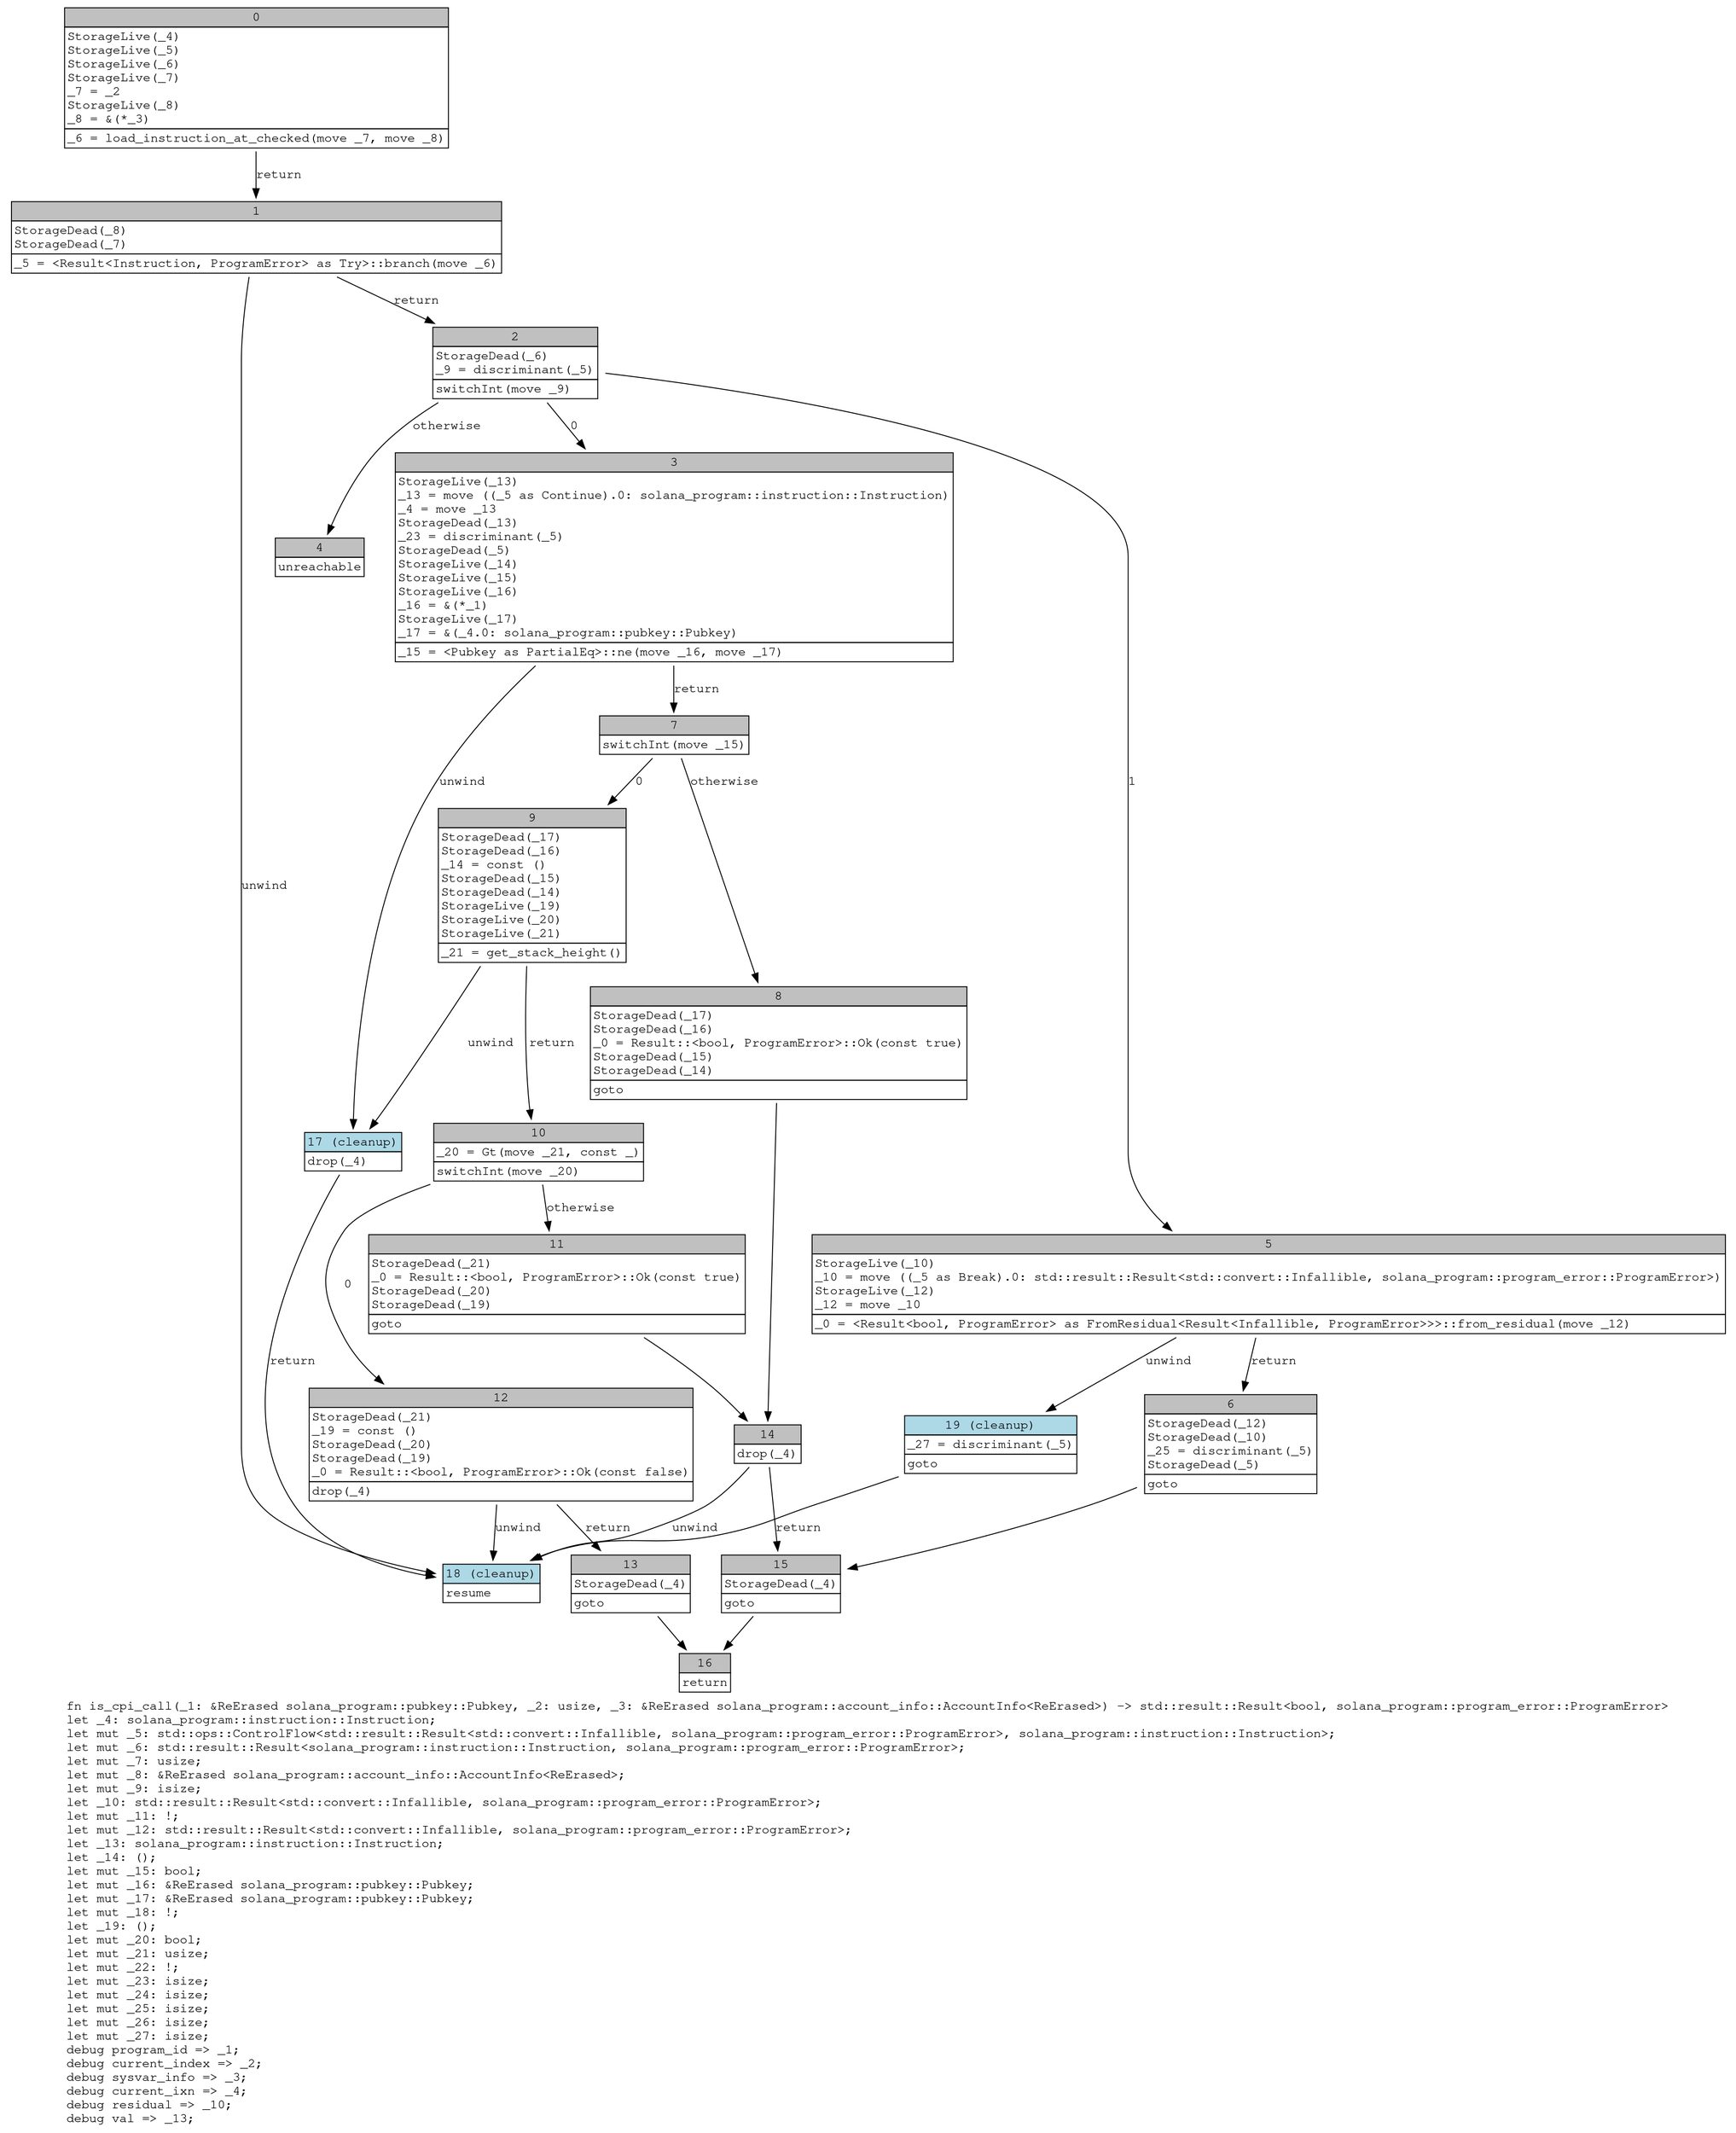 digraph Mir_0_152 {
    graph [fontname="Courier, monospace"];
    node [fontname="Courier, monospace"];
    edge [fontname="Courier, monospace"];
    label=<fn is_cpi_call(_1: &amp;ReErased solana_program::pubkey::Pubkey, _2: usize, _3: &amp;ReErased solana_program::account_info::AccountInfo&lt;ReErased&gt;) -&gt; std::result::Result&lt;bool, solana_program::program_error::ProgramError&gt;<br align="left"/>let _4: solana_program::instruction::Instruction;<br align="left"/>let mut _5: std::ops::ControlFlow&lt;std::result::Result&lt;std::convert::Infallible, solana_program::program_error::ProgramError&gt;, solana_program::instruction::Instruction&gt;;<br align="left"/>let mut _6: std::result::Result&lt;solana_program::instruction::Instruction, solana_program::program_error::ProgramError&gt;;<br align="left"/>let mut _7: usize;<br align="left"/>let mut _8: &amp;ReErased solana_program::account_info::AccountInfo&lt;ReErased&gt;;<br align="left"/>let mut _9: isize;<br align="left"/>let _10: std::result::Result&lt;std::convert::Infallible, solana_program::program_error::ProgramError&gt;;<br align="left"/>let mut _11: !;<br align="left"/>let mut _12: std::result::Result&lt;std::convert::Infallible, solana_program::program_error::ProgramError&gt;;<br align="left"/>let _13: solana_program::instruction::Instruction;<br align="left"/>let _14: ();<br align="left"/>let mut _15: bool;<br align="left"/>let mut _16: &amp;ReErased solana_program::pubkey::Pubkey;<br align="left"/>let mut _17: &amp;ReErased solana_program::pubkey::Pubkey;<br align="left"/>let mut _18: !;<br align="left"/>let _19: ();<br align="left"/>let mut _20: bool;<br align="left"/>let mut _21: usize;<br align="left"/>let mut _22: !;<br align="left"/>let mut _23: isize;<br align="left"/>let mut _24: isize;<br align="left"/>let mut _25: isize;<br align="left"/>let mut _26: isize;<br align="left"/>let mut _27: isize;<br align="left"/>debug program_id =&gt; _1;<br align="left"/>debug current_index =&gt; _2;<br align="left"/>debug sysvar_info =&gt; _3;<br align="left"/>debug current_ixn =&gt; _4;<br align="left"/>debug residual =&gt; _10;<br align="left"/>debug val =&gt; _13;<br align="left"/>>;
    bb0__0_152 [shape="none", label=<<table border="0" cellborder="1" cellspacing="0"><tr><td bgcolor="gray" align="center" colspan="1">0</td></tr><tr><td align="left" balign="left">StorageLive(_4)<br/>StorageLive(_5)<br/>StorageLive(_6)<br/>StorageLive(_7)<br/>_7 = _2<br/>StorageLive(_8)<br/>_8 = &amp;(*_3)<br/></td></tr><tr><td align="left">_6 = load_instruction_at_checked(move _7, move _8)</td></tr></table>>];
    bb1__0_152 [shape="none", label=<<table border="0" cellborder="1" cellspacing="0"><tr><td bgcolor="gray" align="center" colspan="1">1</td></tr><tr><td align="left" balign="left">StorageDead(_8)<br/>StorageDead(_7)<br/></td></tr><tr><td align="left">_5 = &lt;Result&lt;Instruction, ProgramError&gt; as Try&gt;::branch(move _6)</td></tr></table>>];
    bb2__0_152 [shape="none", label=<<table border="0" cellborder="1" cellspacing="0"><tr><td bgcolor="gray" align="center" colspan="1">2</td></tr><tr><td align="left" balign="left">StorageDead(_6)<br/>_9 = discriminant(_5)<br/></td></tr><tr><td align="left">switchInt(move _9)</td></tr></table>>];
    bb3__0_152 [shape="none", label=<<table border="0" cellborder="1" cellspacing="0"><tr><td bgcolor="gray" align="center" colspan="1">3</td></tr><tr><td align="left" balign="left">StorageLive(_13)<br/>_13 = move ((_5 as Continue).0: solana_program::instruction::Instruction)<br/>_4 = move _13<br/>StorageDead(_13)<br/>_23 = discriminant(_5)<br/>StorageDead(_5)<br/>StorageLive(_14)<br/>StorageLive(_15)<br/>StorageLive(_16)<br/>_16 = &amp;(*_1)<br/>StorageLive(_17)<br/>_17 = &amp;(_4.0: solana_program::pubkey::Pubkey)<br/></td></tr><tr><td align="left">_15 = &lt;Pubkey as PartialEq&gt;::ne(move _16, move _17)</td></tr></table>>];
    bb4__0_152 [shape="none", label=<<table border="0" cellborder="1" cellspacing="0"><tr><td bgcolor="gray" align="center" colspan="1">4</td></tr><tr><td align="left">unreachable</td></tr></table>>];
    bb5__0_152 [shape="none", label=<<table border="0" cellborder="1" cellspacing="0"><tr><td bgcolor="gray" align="center" colspan="1">5</td></tr><tr><td align="left" balign="left">StorageLive(_10)<br/>_10 = move ((_5 as Break).0: std::result::Result&lt;std::convert::Infallible, solana_program::program_error::ProgramError&gt;)<br/>StorageLive(_12)<br/>_12 = move _10<br/></td></tr><tr><td align="left">_0 = &lt;Result&lt;bool, ProgramError&gt; as FromResidual&lt;Result&lt;Infallible, ProgramError&gt;&gt;&gt;::from_residual(move _12)</td></tr></table>>];
    bb6__0_152 [shape="none", label=<<table border="0" cellborder="1" cellspacing="0"><tr><td bgcolor="gray" align="center" colspan="1">6</td></tr><tr><td align="left" balign="left">StorageDead(_12)<br/>StorageDead(_10)<br/>_25 = discriminant(_5)<br/>StorageDead(_5)<br/></td></tr><tr><td align="left">goto</td></tr></table>>];
    bb7__0_152 [shape="none", label=<<table border="0" cellborder="1" cellspacing="0"><tr><td bgcolor="gray" align="center" colspan="1">7</td></tr><tr><td align="left">switchInt(move _15)</td></tr></table>>];
    bb8__0_152 [shape="none", label=<<table border="0" cellborder="1" cellspacing="0"><tr><td bgcolor="gray" align="center" colspan="1">8</td></tr><tr><td align="left" balign="left">StorageDead(_17)<br/>StorageDead(_16)<br/>_0 = Result::&lt;bool, ProgramError&gt;::Ok(const true)<br/>StorageDead(_15)<br/>StorageDead(_14)<br/></td></tr><tr><td align="left">goto</td></tr></table>>];
    bb9__0_152 [shape="none", label=<<table border="0" cellborder="1" cellspacing="0"><tr><td bgcolor="gray" align="center" colspan="1">9</td></tr><tr><td align="left" balign="left">StorageDead(_17)<br/>StorageDead(_16)<br/>_14 = const ()<br/>StorageDead(_15)<br/>StorageDead(_14)<br/>StorageLive(_19)<br/>StorageLive(_20)<br/>StorageLive(_21)<br/></td></tr><tr><td align="left">_21 = get_stack_height()</td></tr></table>>];
    bb10__0_152 [shape="none", label=<<table border="0" cellborder="1" cellspacing="0"><tr><td bgcolor="gray" align="center" colspan="1">10</td></tr><tr><td align="left" balign="left">_20 = Gt(move _21, const _)<br/></td></tr><tr><td align="left">switchInt(move _20)</td></tr></table>>];
    bb11__0_152 [shape="none", label=<<table border="0" cellborder="1" cellspacing="0"><tr><td bgcolor="gray" align="center" colspan="1">11</td></tr><tr><td align="left" balign="left">StorageDead(_21)<br/>_0 = Result::&lt;bool, ProgramError&gt;::Ok(const true)<br/>StorageDead(_20)<br/>StorageDead(_19)<br/></td></tr><tr><td align="left">goto</td></tr></table>>];
    bb12__0_152 [shape="none", label=<<table border="0" cellborder="1" cellspacing="0"><tr><td bgcolor="gray" align="center" colspan="1">12</td></tr><tr><td align="left" balign="left">StorageDead(_21)<br/>_19 = const ()<br/>StorageDead(_20)<br/>StorageDead(_19)<br/>_0 = Result::&lt;bool, ProgramError&gt;::Ok(const false)<br/></td></tr><tr><td align="left">drop(_4)</td></tr></table>>];
    bb13__0_152 [shape="none", label=<<table border="0" cellborder="1" cellspacing="0"><tr><td bgcolor="gray" align="center" colspan="1">13</td></tr><tr><td align="left" balign="left">StorageDead(_4)<br/></td></tr><tr><td align="left">goto</td></tr></table>>];
    bb14__0_152 [shape="none", label=<<table border="0" cellborder="1" cellspacing="0"><tr><td bgcolor="gray" align="center" colspan="1">14</td></tr><tr><td align="left">drop(_4)</td></tr></table>>];
    bb15__0_152 [shape="none", label=<<table border="0" cellborder="1" cellspacing="0"><tr><td bgcolor="gray" align="center" colspan="1">15</td></tr><tr><td align="left" balign="left">StorageDead(_4)<br/></td></tr><tr><td align="left">goto</td></tr></table>>];
    bb16__0_152 [shape="none", label=<<table border="0" cellborder="1" cellspacing="0"><tr><td bgcolor="gray" align="center" colspan="1">16</td></tr><tr><td align="left">return</td></tr></table>>];
    bb17__0_152 [shape="none", label=<<table border="0" cellborder="1" cellspacing="0"><tr><td bgcolor="lightblue" align="center" colspan="1">17 (cleanup)</td></tr><tr><td align="left">drop(_4)</td></tr></table>>];
    bb18__0_152 [shape="none", label=<<table border="0" cellborder="1" cellspacing="0"><tr><td bgcolor="lightblue" align="center" colspan="1">18 (cleanup)</td></tr><tr><td align="left">resume</td></tr></table>>];
    bb19__0_152 [shape="none", label=<<table border="0" cellborder="1" cellspacing="0"><tr><td bgcolor="lightblue" align="center" colspan="1">19 (cleanup)</td></tr><tr><td align="left" balign="left">_27 = discriminant(_5)<br/></td></tr><tr><td align="left">goto</td></tr></table>>];
    bb0__0_152 -> bb1__0_152 [label="return"];
    bb1__0_152 -> bb2__0_152 [label="return"];
    bb1__0_152 -> bb18__0_152 [label="unwind"];
    bb2__0_152 -> bb3__0_152 [label="0"];
    bb2__0_152 -> bb5__0_152 [label="1"];
    bb2__0_152 -> bb4__0_152 [label="otherwise"];
    bb3__0_152 -> bb7__0_152 [label="return"];
    bb3__0_152 -> bb17__0_152 [label="unwind"];
    bb5__0_152 -> bb6__0_152 [label="return"];
    bb5__0_152 -> bb19__0_152 [label="unwind"];
    bb6__0_152 -> bb15__0_152 [label=""];
    bb7__0_152 -> bb9__0_152 [label="0"];
    bb7__0_152 -> bb8__0_152 [label="otherwise"];
    bb8__0_152 -> bb14__0_152 [label=""];
    bb9__0_152 -> bb10__0_152 [label="return"];
    bb9__0_152 -> bb17__0_152 [label="unwind"];
    bb10__0_152 -> bb12__0_152 [label="0"];
    bb10__0_152 -> bb11__0_152 [label="otherwise"];
    bb11__0_152 -> bb14__0_152 [label=""];
    bb12__0_152 -> bb13__0_152 [label="return"];
    bb12__0_152 -> bb18__0_152 [label="unwind"];
    bb13__0_152 -> bb16__0_152 [label=""];
    bb14__0_152 -> bb15__0_152 [label="return"];
    bb14__0_152 -> bb18__0_152 [label="unwind"];
    bb15__0_152 -> bb16__0_152 [label=""];
    bb17__0_152 -> bb18__0_152 [label="return"];
    bb19__0_152 -> bb18__0_152 [label=""];
}

